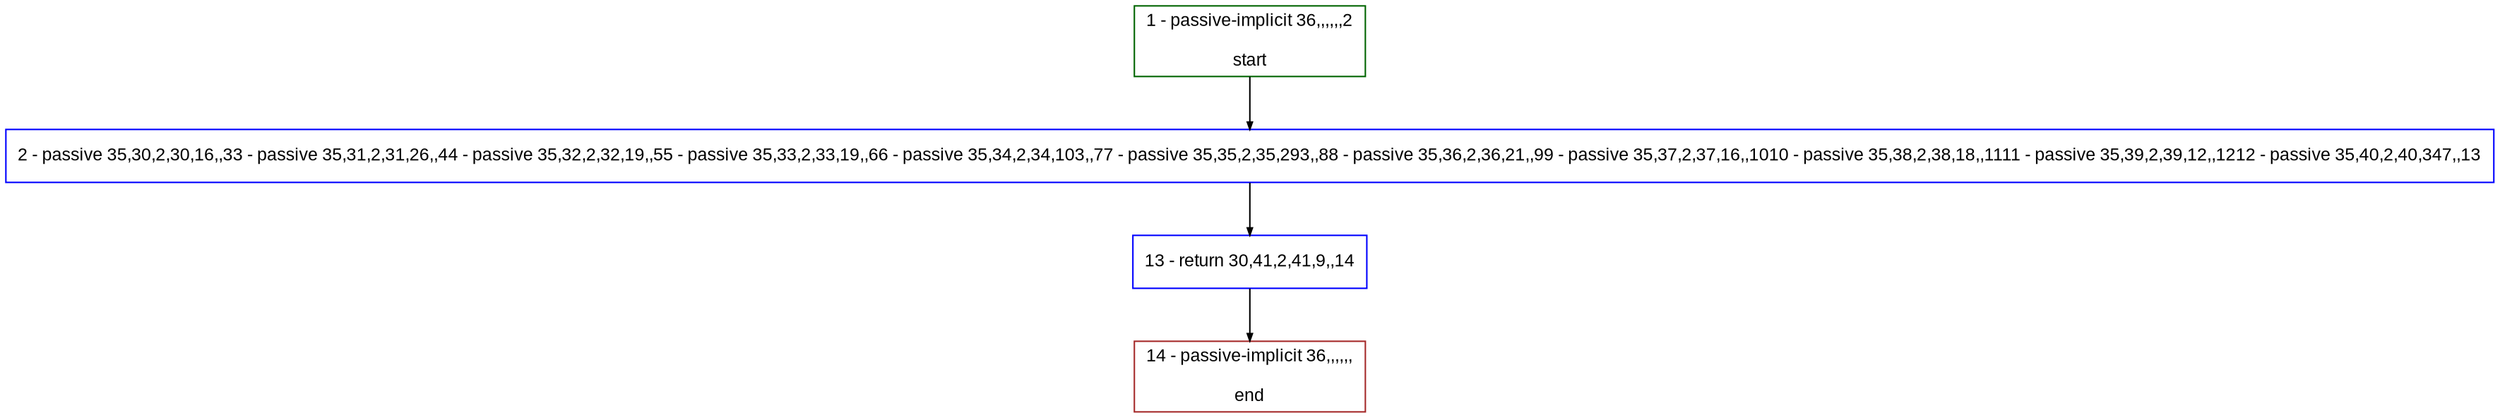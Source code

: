 digraph "" {
  graph [pack="true", label="", fontsize="12", packmode="clust", fontname="Arial", fillcolor="#FFFFCC", bgcolor="white", style="rounded,filled", compound="true"];
  node [node_initialized="no", label="", color="grey", fontsize="12", fillcolor="white", fontname="Arial", style="filled", shape="rectangle", compound="true", fixedsize="false"];
  edge [fontcolor="black", arrowhead="normal", arrowtail="none", arrowsize="0.5", ltail="", label="", color="black", fontsize="12", lhead="", fontname="Arial", dir="forward", compound="true"];
  __N1 [label="2 - passive 35,30,2,30,16,,33 - passive 35,31,2,31,26,,44 - passive 35,32,2,32,19,,55 - passive 35,33,2,33,19,,66 - passive 35,34,2,34,103,,77 - passive 35,35,2,35,293,,88 - passive 35,36,2,36,21,,99 - passive 35,37,2,37,16,,1010 - passive 35,38,2,38,18,,1111 - passive 35,39,2,39,12,,1212 - passive 35,40,2,40,347,,13", color="#0000ff", fillcolor="#ffffff", style="filled", shape="box"];
  __N2 [label="1 - passive-implicit 36,,,,,,2\n\nstart", color="#006400", fillcolor="#ffffff", style="filled", shape="box"];
  __N3 [label="13 - return 30,41,2,41,9,,14", color="#0000ff", fillcolor="#ffffff", style="filled", shape="box"];
  __N4 [label="14 - passive-implicit 36,,,,,,\n\nend", color="#a52a2a", fillcolor="#ffffff", style="filled", shape="box"];
  __N2 -> __N1 [arrowhead="normal", arrowtail="none", color="#000000", label="", dir="forward"];
  __N1 -> __N3 [arrowhead="normal", arrowtail="none", color="#000000", label="", dir="forward"];
  __N3 -> __N4 [arrowhead="normal", arrowtail="none", color="#000000", label="", dir="forward"];
}
